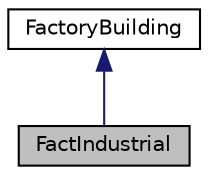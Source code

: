 digraph "FactIndustrial"
{
 // LATEX_PDF_SIZE
  edge [fontname="Helvetica",fontsize="10",labelfontname="Helvetica",labelfontsize="10"];
  node [fontname="Helvetica",fontsize="10",shape=record];
  Node1 [label="FactIndustrial",height=0.2,width=0.4,color="black", fillcolor="grey75", style="filled", fontcolor="black",tooltip="Factory class for creating industrial buildings."];
  Node2 -> Node1 [dir="back",color="midnightblue",fontsize="10",style="solid"];
  Node2 [label="FactoryBuilding",height=0.2,width=0.4,color="black", fillcolor="white", style="filled",URL="$classFactoryBuilding.html",tooltip="Abstract base class for building factories."];
}
